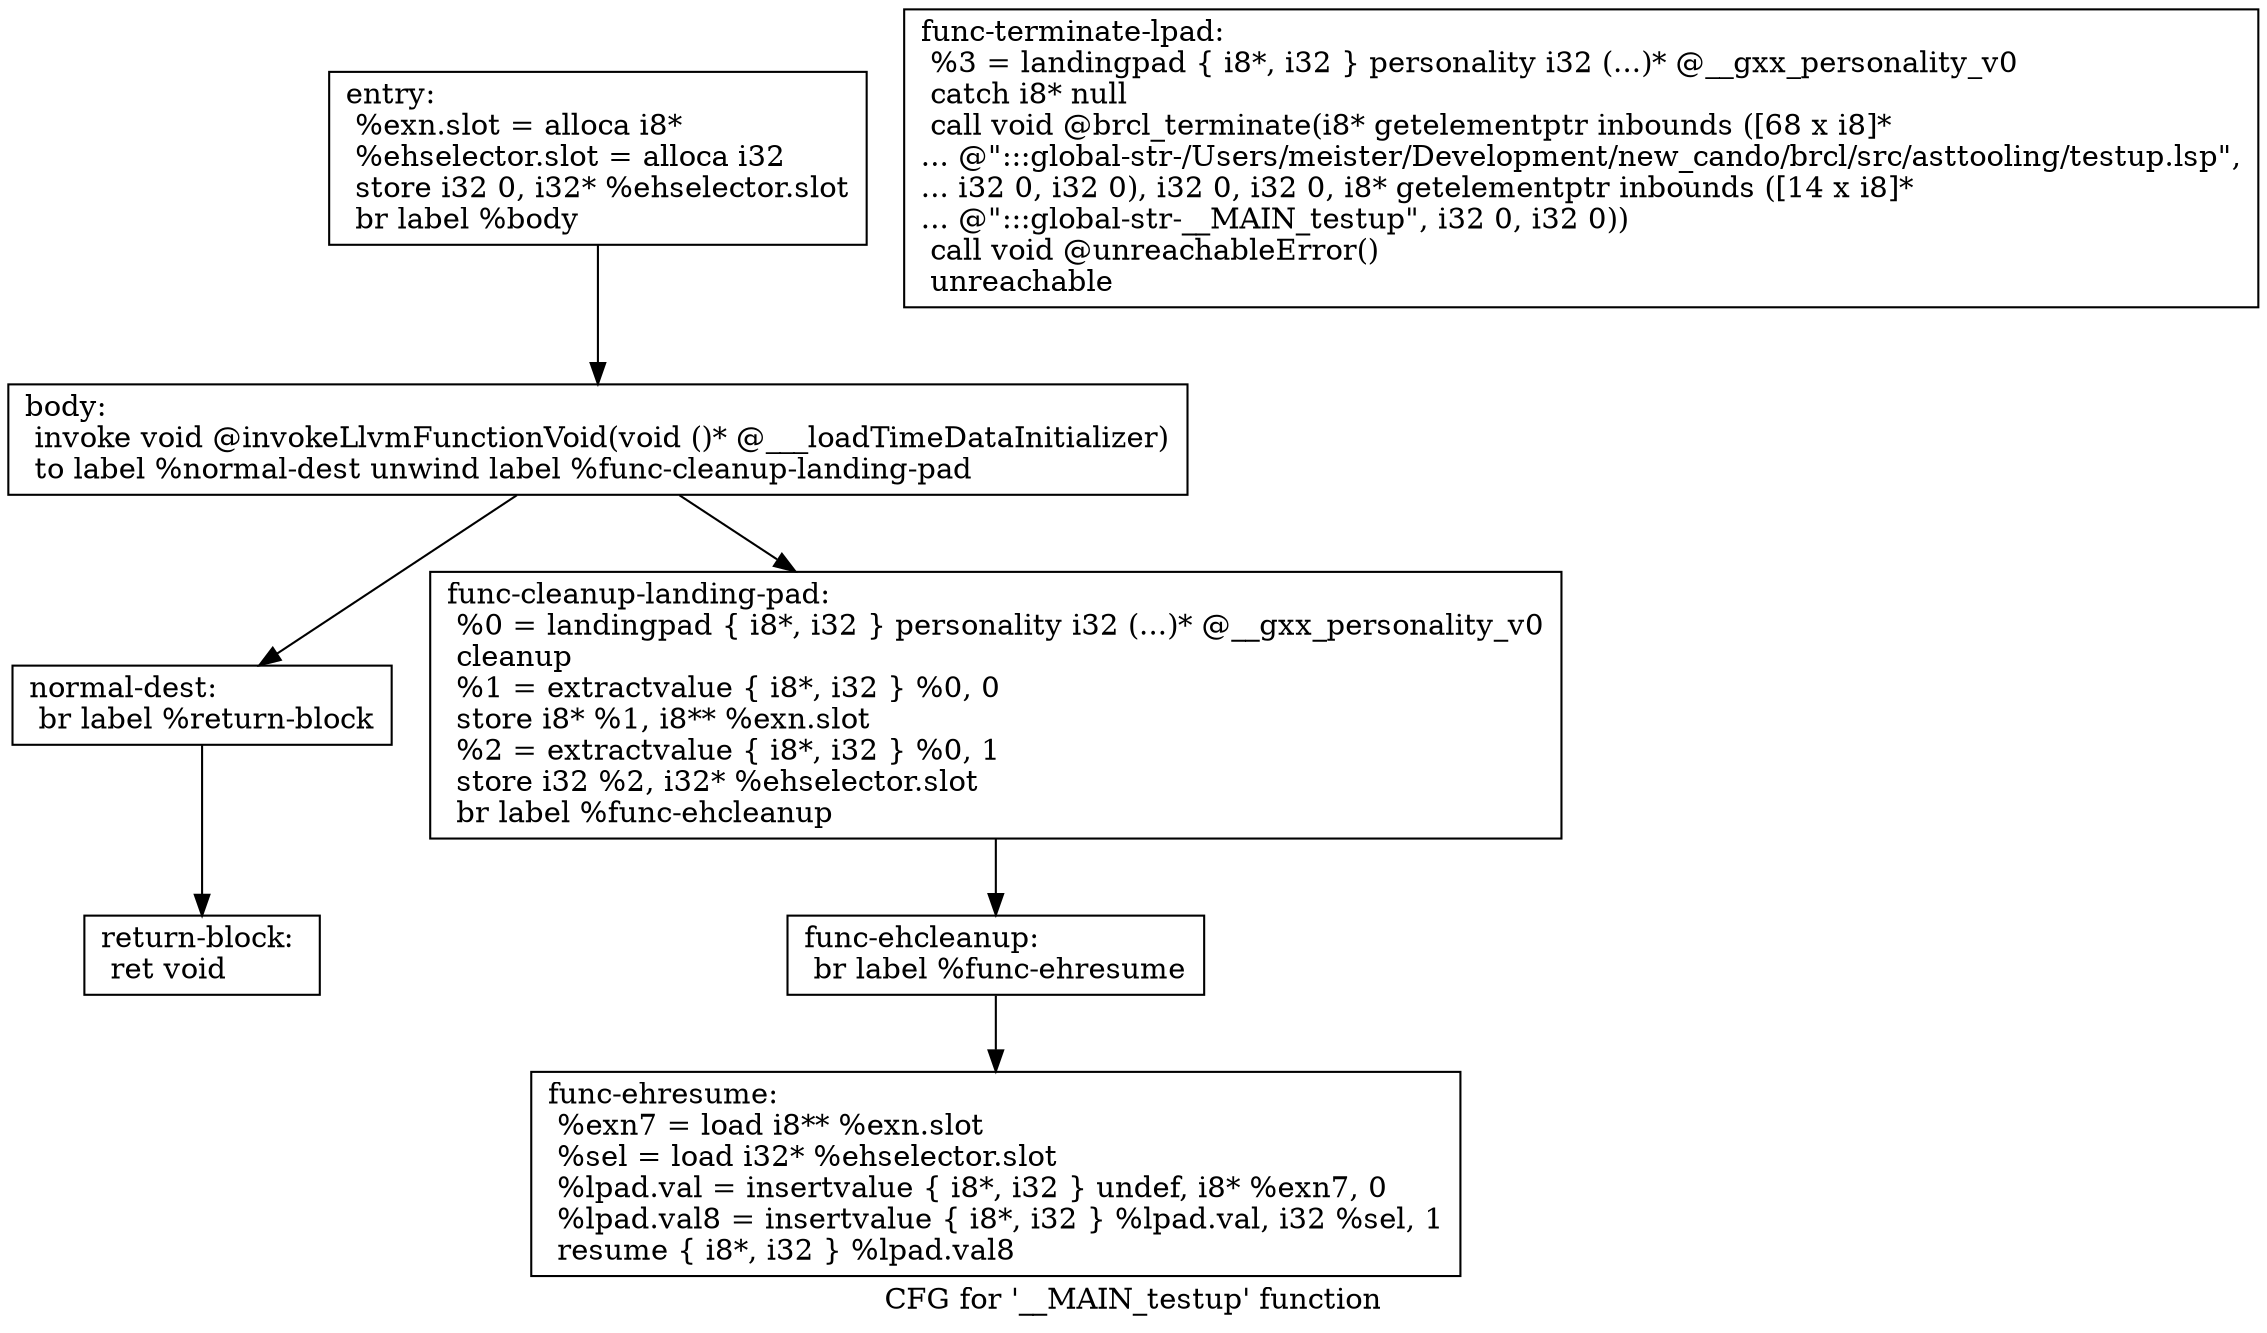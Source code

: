 digraph "CFG for '__MAIN_testup' function" {
	label="CFG for '__MAIN_testup' function";

	Node0x7fb2994262c0 [shape=record,label="{entry:\l  %exn.slot = alloca i8*\l  %ehselector.slot = alloca i32\l  store i32 0, i32* %ehselector.slot\l  br label %body\l}"];
	Node0x7fb2994262c0 -> Node0x7fb29941c4c0;
	Node0x7fb29941c4c0 [shape=record,label="{body:                                             \l  invoke void @invokeLlvmFunctionVoid(void ()* @___loadTimeDataInitializer)\l          to label %normal-dest unwind label %func-cleanup-landing-pad\l}"];
	Node0x7fb29941c4c0 -> Node0x7fb29941c510;
	Node0x7fb29941c4c0 -> Node0x7fb29941c560;
	Node0x7fb29941c510 [shape=record,label="{normal-dest:                                      \l  br label %return-block\l}"];
	Node0x7fb29941c510 -> Node0x7fb2994273b0;
	Node0x7fb29941c560 [shape=record,label="{func-cleanup-landing-pad:                         \l  %0 = landingpad \{ i8*, i32 \} personality i32 (...)* @__gxx_personality_v0\l          cleanup\l  %1 = extractvalue \{ i8*, i32 \} %0, 0\l  store i8* %1, i8** %exn.slot\l  %2 = extractvalue \{ i8*, i32 \} %0, 1\l  store i32 %2, i32* %ehselector.slot\l  br label %func-ehcleanup\l}"];
	Node0x7fb29941c560 -> Node0x7fb29941c5b0;
	Node0x7fb29941c5b0 [shape=record,label="{func-ehcleanup:                                   \l  br label %func-ehresume\l}"];
	Node0x7fb29941c5b0 -> Node0x7fb299427310;
	Node0x7fb299427310 [shape=record,label="{func-ehresume:                                    \l  %exn7 = load i8** %exn.slot\l  %sel = load i32* %ehselector.slot\l  %lpad.val = insertvalue \{ i8*, i32 \} undef, i8* %exn7, 0\l  %lpad.val8 = insertvalue \{ i8*, i32 \} %lpad.val, i32 %sel, 1\l  resume \{ i8*, i32 \} %lpad.val8\l}"];
	Node0x7fb299427360 [shape=record,label="{func-terminate-lpad:                              \l  %3 = landingpad \{ i8*, i32 \} personality i32 (...)* @__gxx_personality_v0\l          catch i8* null\l  call void @brcl_terminate(i8* getelementptr inbounds ([68 x i8]*\l... @\":::global-str-/Users/meister/Development/new_cando/brcl/src/asttooling/testup.lsp\",\l... i32 0, i32 0), i32 0, i32 0, i8* getelementptr inbounds ([14 x i8]*\l... @\":::global-str-__MAIN_testup\", i32 0, i32 0))\l  call void @unreachableError()\l  unreachable\l}"];
	Node0x7fb2994273b0 [shape=record,label="{return-block:                                     \l  ret void\l}"];
}
